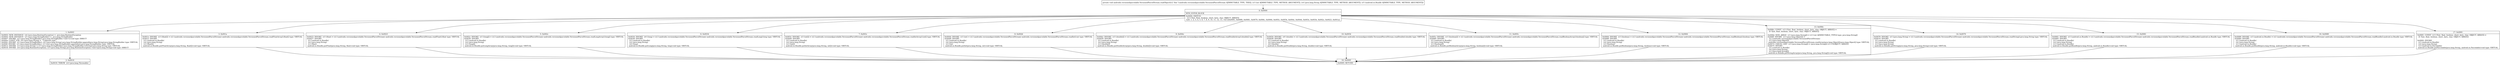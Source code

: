 digraph "CFG forandroidx.versionedparcelable.VersionedParcelStream.readObject(ILjava\/lang\/String;Landroid\/os\/Bundle;)V" {
Node_0 [shape=record,label="{0\:\ 0x0000|MTH_ENTER_BLOCK\l|0x0000: SWITCH  \l  (r3 I:?[int, float, boolean, short, byte, char, OBJECT, ARRAY])\l k:[0, 1, 2, 3, 4, 5, 6, 7, 8, 9, 10, 11, 12, 13, 14] t:[0x0091, 0x0089, 0x0081, 0x0079, 0x006c, 0x0064, 0x005c, 0x0054, 0x004c, 0x0044, 0x003c, 0x0034, 0x002c, 0x0023, 0x001a] \l}"];
Node_1 [shape=record,label="{1\:\ 0x0003|0x0003: NEW_INSTANCE  (r4 I:java.lang.RuntimeException) =  java.lang.RuntimeException \l0x0005: NEW_INSTANCE  (r5 I:java.lang.StringBuilder) =  java.lang.StringBuilder \l0x0007: INVOKE  (r5 I:java.lang.StringBuilder) java.lang.StringBuilder.\<init\>():void type: DIRECT \l0x000a: CONST_STR  (r0 I:java.lang.String) =  \"Unknown type \" \l0x000c: INVOKE  (r5 I:java.lang.StringBuilder), (r0 I:java.lang.String) java.lang.StringBuilder.append(java.lang.String):java.lang.StringBuilder type: VIRTUAL \l0x000f: INVOKE  (r5 I:java.lang.StringBuilder), (r3 I:int) java.lang.StringBuilder.append(int):java.lang.StringBuilder type: VIRTUAL \l0x0012: INVOKE  (r3 I:java.lang.String) = (r5 I:java.lang.StringBuilder) java.lang.StringBuilder.toString():java.lang.String type: VIRTUAL \l0x0016: INVOKE  (r4 I:java.lang.RuntimeException), (r3 I:java.lang.String) java.lang.RuntimeException.\<init\>(java.lang.String):void type: DIRECT \l}"];
Node_2 [shape=record,label="{2\:\ 0x0019|0x0019: THROW  (r4 I:java.lang.Throwable) \l}"];
Node_3 [shape=record,label="{3\:\ 0x001a|0x001a: INVOKE  (r3 I:float[]) = (r2 I:androidx.versionedparcelable.VersionedParcelStream) androidx.versionedparcelable.VersionedParcelStream.readFloatArray():float[] type: VIRTUAL \l0x001e: INVOKE  \l  (r5 I:android.os.Bundle)\l  (r4 I:java.lang.String)\l  (r3 I:float[])\l android.os.Bundle.putFloatArray(java.lang.String, float[]):void type: VIRTUAL \l}"];
Node_4 [shape=record,label="{4\:\ 0x0023|0x0023: INVOKE  (r3 I:float) = (r2 I:androidx.versionedparcelable.VersionedParcelStream) androidx.versionedparcelable.VersionedParcelStream.readFloat():float type: VIRTUAL \l0x0027: INVOKE  \l  (r5 I:android.os.Bundle)\l  (r4 I:java.lang.String)\l  (r3 I:float)\l android.os.Bundle.putFloat(java.lang.String, float):void type: VIRTUAL \l}"];
Node_5 [shape=record,label="{5\:\ 0x002c|0x002c: INVOKE  (r3 I:long[]) = (r2 I:androidx.versionedparcelable.VersionedParcelStream) androidx.versionedparcelable.VersionedParcelStream.readLongArray():long[] type: VIRTUAL \l0x0030: INVOKE  \l  (r5 I:android.os.Bundle)\l  (r4 I:java.lang.String)\l  (r3 I:long[])\l android.os.Bundle.putLongArray(java.lang.String, long[]):void type: VIRTUAL \l}"];
Node_6 [shape=record,label="{6\:\ 0x0034|0x0034: INVOKE  (r0 I:long) = (r2 I:androidx.versionedparcelable.VersionedParcelStream) androidx.versionedparcelable.VersionedParcelStream.readLong():long type: VIRTUAL \l0x0038: INVOKE  \l  (r5 I:android.os.Bundle)\l  (r4 I:java.lang.String)\l  (r0 I:long)\l android.os.Bundle.putLong(java.lang.String, long):void type: VIRTUAL \l}"];
Node_7 [shape=record,label="{7\:\ 0x003c|0x003c: INVOKE  (r3 I:int[]) = (r2 I:androidx.versionedparcelable.VersionedParcelStream) androidx.versionedparcelable.VersionedParcelStream.readIntArray():int[] type: VIRTUAL \l0x0040: INVOKE  \l  (r5 I:android.os.Bundle)\l  (r4 I:java.lang.String)\l  (r3 I:int[])\l android.os.Bundle.putIntArray(java.lang.String, int[]):void type: VIRTUAL \l}"];
Node_8 [shape=record,label="{8\:\ 0x0044|0x0044: INVOKE  (r3 I:int) = (r2 I:androidx.versionedparcelable.VersionedParcelStream) androidx.versionedparcelable.VersionedParcelStream.readInt():int type: VIRTUAL \l0x0048: INVOKE  \l  (r5 I:android.os.Bundle)\l  (r4 I:java.lang.String)\l  (r3 I:int)\l android.os.Bundle.putInt(java.lang.String, int):void type: VIRTUAL \l}"];
Node_9 [shape=record,label="{9\:\ 0x004c|0x004c: INVOKE  (r3 I:double[]) = (r2 I:androidx.versionedparcelable.VersionedParcelStream) androidx.versionedparcelable.VersionedParcelStream.readDoubleArray():double[] type: VIRTUAL \l0x0050: INVOKE  \l  (r5 I:android.os.Bundle)\l  (r4 I:java.lang.String)\l  (r3 I:double[])\l android.os.Bundle.putDoubleArray(java.lang.String, double[]):void type: VIRTUAL \l}"];
Node_10 [shape=record,label="{10\:\ 0x0054|0x0054: INVOKE  (r0 I:double) = (r2 I:androidx.versionedparcelable.VersionedParcelStream) androidx.versionedparcelable.VersionedParcelStream.readDouble():double type: VIRTUAL \l0x0058: INVOKE  \l  (r5 I:android.os.Bundle)\l  (r4 I:java.lang.String)\l  (r0 I:double)\l android.os.Bundle.putDouble(java.lang.String, double):void type: VIRTUAL \l}"];
Node_11 [shape=record,label="{11\:\ 0x005c|0x005c: INVOKE  (r3 I:boolean[]) = (r2 I:androidx.versionedparcelable.VersionedParcelStream) androidx.versionedparcelable.VersionedParcelStream.readBooleanArray():boolean[] type: VIRTUAL \l0x0060: INVOKE  \l  (r5 I:android.os.Bundle)\l  (r4 I:java.lang.String)\l  (r3 I:boolean[])\l android.os.Bundle.putBooleanArray(java.lang.String, boolean[]):void type: VIRTUAL \l}"];
Node_12 [shape=record,label="{12\:\ 0x0064|0x0064: INVOKE  (r3 I:boolean) = (r2 I:androidx.versionedparcelable.VersionedParcelStream) androidx.versionedparcelable.VersionedParcelStream.readBoolean():boolean type: VIRTUAL \l0x0068: INVOKE  \l  (r5 I:android.os.Bundle)\l  (r4 I:java.lang.String)\l  (r3 I:boolean)\l android.os.Bundle.putBoolean(java.lang.String, boolean):void type: VIRTUAL \l}"];
Node_13 [shape=record,label="{13\:\ 0x006c|0x006c: CONST  (r3 I:?[int, float, boolean, short, byte, char, OBJECT, ARRAY]) = \l  (0 ?[int, float, boolean, short, byte, char, OBJECT, ARRAY])\l \l0x006d: NEW_ARRAY  (r3 I:java.lang.String[]) = (r3 I:int A[IMMUTABLE_TYPE]) type: java.lang.String[] \l0x006f: INVOKE  (r3 I:java.lang.Object[]) = \l  (r2 I:androidx.versionedparcelable.VersionedParcelStream)\l  (r3 I:java.lang.Object[])\l androidx.versionedparcelable.VersionedParcelStream.readArray(java.lang.Object[]):java.lang.Object[] type: VIRTUAL \l0x0073: CHECK_CAST  (r3 I:java.lang.String[]) = (java.lang.String[]) (r3 I:?[OBJECT, ARRAY]) \l0x0075: INVOKE  \l  (r5 I:android.os.Bundle)\l  (r4 I:java.lang.String)\l  (r3 I:java.lang.String[])\l android.os.Bundle.putStringArray(java.lang.String, java.lang.String[]):void type: VIRTUAL \l}"];
Node_14 [shape=record,label="{14\:\ 0x0079|0x0079: INVOKE  (r3 I:java.lang.String) = (r2 I:androidx.versionedparcelable.VersionedParcelStream) androidx.versionedparcelable.VersionedParcelStream.readString():java.lang.String type: VIRTUAL \l0x007d: INVOKE  \l  (r5 I:android.os.Bundle)\l  (r4 I:java.lang.String)\l  (r3 I:java.lang.String)\l android.os.Bundle.putString(java.lang.String, java.lang.String):void type: VIRTUAL \l}"];
Node_15 [shape=record,label="{15\:\ 0x0081|0x0081: INVOKE  (r3 I:android.os.Bundle) = (r2 I:androidx.versionedparcelable.VersionedParcelStream) androidx.versionedparcelable.VersionedParcelStream.readBundle():android.os.Bundle type: VIRTUAL \l0x0085: INVOKE  \l  (r5 I:android.os.Bundle)\l  (r4 I:java.lang.String)\l  (r3 I:android.os.Bundle)\l android.os.Bundle.putBundle(java.lang.String, android.os.Bundle):void type: VIRTUAL \l}"];
Node_16 [shape=record,label="{16\:\ 0x0089|0x0089: INVOKE  (r3 I:android.os.Bundle) = (r2 I:androidx.versionedparcelable.VersionedParcelStream) androidx.versionedparcelable.VersionedParcelStream.readBundle():android.os.Bundle type: VIRTUAL \l0x008d: INVOKE  \l  (r5 I:android.os.Bundle)\l  (r4 I:java.lang.String)\l  (r3 I:android.os.Bundle)\l android.os.Bundle.putBundle(java.lang.String, android.os.Bundle):void type: VIRTUAL \l}"];
Node_17 [shape=record,label="{17\:\ 0x0091|0x0091: CONST  (r3 I:?[int, float, boolean, short, byte, char, OBJECT, ARRAY]) = \l  (0 ?[int, float, boolean, short, byte, char, OBJECT, ARRAY])\l \l0x0092: INVOKE  \l  (r5 I:android.os.Bundle)\l  (r4 I:java.lang.String)\l  (r3 I:android.os.Parcelable)\l android.os.Bundle.putParcelable(java.lang.String, android.os.Parcelable):void type: VIRTUAL \l}"];
Node_18 [shape=record,label="{18\:\ 0x0095|0x0095: RETURN   \l}"];
MethodNode[shape=record,label="{private void androidx.versionedparcelable.VersionedParcelStream.readObject((r2 'this' I:androidx.versionedparcelable.VersionedParcelStream A[IMMUTABLE_TYPE, THIS]), (r3 I:int A[IMMUTABLE_TYPE, METHOD_ARGUMENT]), (r4 I:java.lang.String A[IMMUTABLE_TYPE, METHOD_ARGUMENT]), (r5 I:android.os.Bundle A[IMMUTABLE_TYPE, METHOD_ARGUMENT])) }"];
MethodNode -> Node_0;
Node_0 -> Node_1;
Node_0 -> Node_3;
Node_0 -> Node_4;
Node_0 -> Node_5;
Node_0 -> Node_6;
Node_0 -> Node_7;
Node_0 -> Node_8;
Node_0 -> Node_9;
Node_0 -> Node_10;
Node_0 -> Node_11;
Node_0 -> Node_12;
Node_0 -> Node_13;
Node_0 -> Node_14;
Node_0 -> Node_15;
Node_0 -> Node_16;
Node_0 -> Node_17;
Node_1 -> Node_2;
Node_3 -> Node_18;
Node_4 -> Node_18;
Node_5 -> Node_18;
Node_6 -> Node_18;
Node_7 -> Node_18;
Node_8 -> Node_18;
Node_9 -> Node_18;
Node_10 -> Node_18;
Node_11 -> Node_18;
Node_12 -> Node_18;
Node_13 -> Node_18;
Node_14 -> Node_18;
Node_15 -> Node_18;
Node_16 -> Node_18;
Node_17 -> Node_18;
}

